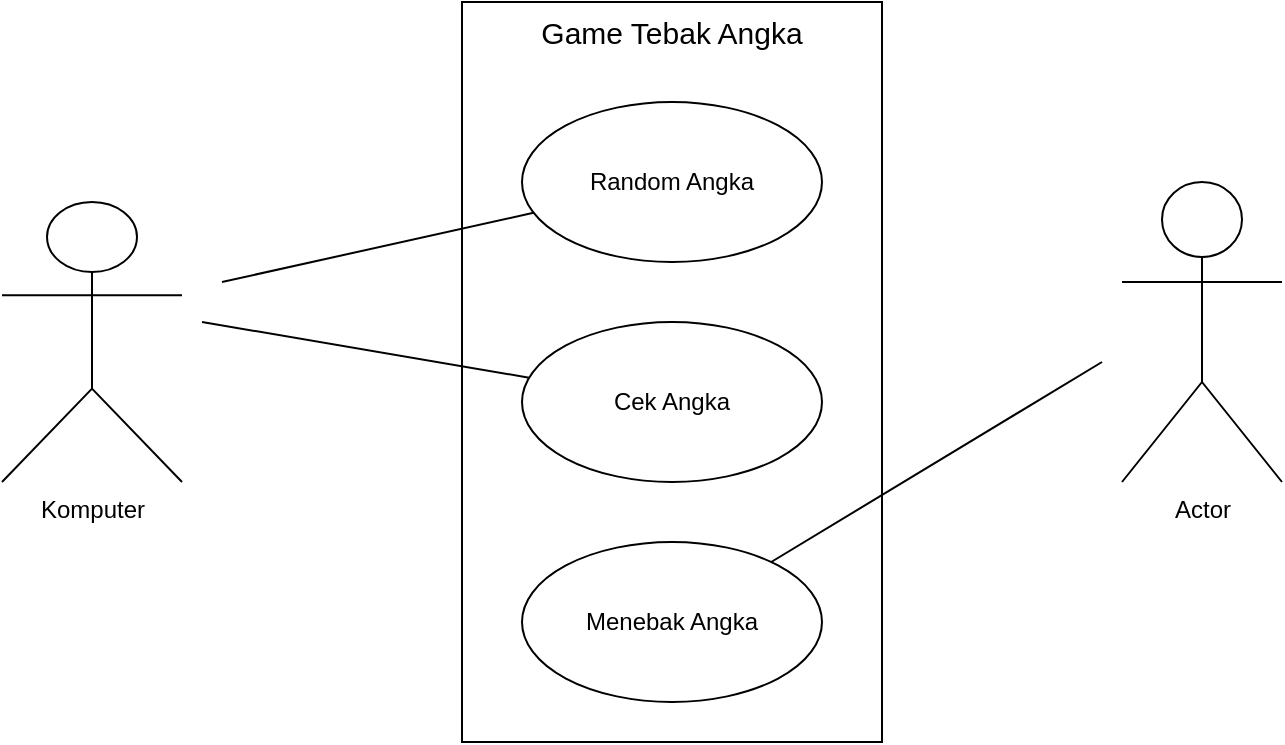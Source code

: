 <mxfile version="21.6.9" type="github">
  <diagram name="Page-1" id="cV0mXlM9j1voREs1f-9V">
    <mxGraphModel dx="954" dy="610" grid="1" gridSize="10" guides="1" tooltips="1" connect="1" arrows="1" fold="1" page="1" pageScale="1" pageWidth="850" pageHeight="1100" math="0" shadow="0">
      <root>
        <mxCell id="0" />
        <mxCell id="1" parent="0" />
        <mxCell id="OmxPkuFUuLX8sdg7IajG-1" value="Game Tebak Angka" style="rounded=0;whiteSpace=wrap;html=1;verticalAlign=top;fontSize=15;" vertex="1" parent="1">
          <mxGeometry x="350" y="310" width="210" height="370" as="geometry" />
        </mxCell>
        <mxCell id="OmxPkuFUuLX8sdg7IajG-4" value="Random Angka" style="ellipse;whiteSpace=wrap;html=1;" vertex="1" parent="1">
          <mxGeometry x="380" y="360" width="150" height="80" as="geometry" />
        </mxCell>
        <mxCell id="OmxPkuFUuLX8sdg7IajG-5" value="Menebak Angka" style="ellipse;whiteSpace=wrap;html=1;" vertex="1" parent="1">
          <mxGeometry x="380" y="580" width="150" height="80" as="geometry" />
        </mxCell>
        <mxCell id="OmxPkuFUuLX8sdg7IajG-6" value="Cek Angka" style="ellipse;whiteSpace=wrap;html=1;" vertex="1" parent="1">
          <mxGeometry x="380" y="470" width="150" height="80" as="geometry" />
        </mxCell>
        <mxCell id="OmxPkuFUuLX8sdg7IajG-7" value="Komputer" style="shape=umlActor;verticalLabelPosition=bottom;verticalAlign=top;html=1;outlineConnect=0;" vertex="1" parent="1">
          <mxGeometry x="120" y="410" width="90" height="140" as="geometry" />
        </mxCell>
        <mxCell id="OmxPkuFUuLX8sdg7IajG-8" value="Actor" style="shape=umlActor;verticalLabelPosition=bottom;verticalAlign=top;html=1;outlineConnect=0;" vertex="1" parent="1">
          <mxGeometry x="680" y="400" width="80" height="150" as="geometry" />
        </mxCell>
        <mxCell id="OmxPkuFUuLX8sdg7IajG-13" value="" style="endArrow=none;html=1;rounded=0;" edge="1" parent="1" target="OmxPkuFUuLX8sdg7IajG-4">
          <mxGeometry width="50" height="50" relative="1" as="geometry">
            <mxPoint x="230" y="450" as="sourcePoint" />
            <mxPoint x="450" y="480" as="targetPoint" />
          </mxGeometry>
        </mxCell>
        <mxCell id="OmxPkuFUuLX8sdg7IajG-14" value="" style="endArrow=none;html=1;rounded=0;" edge="1" parent="1" target="OmxPkuFUuLX8sdg7IajG-6">
          <mxGeometry width="50" height="50" relative="1" as="geometry">
            <mxPoint x="220" y="470" as="sourcePoint" />
            <mxPoint x="450" y="480" as="targetPoint" />
          </mxGeometry>
        </mxCell>
        <mxCell id="OmxPkuFUuLX8sdg7IajG-15" value="" style="endArrow=none;html=1;rounded=0;" edge="1" parent="1" target="OmxPkuFUuLX8sdg7IajG-5">
          <mxGeometry width="50" height="50" relative="1" as="geometry">
            <mxPoint x="670" y="490" as="sourcePoint" />
            <mxPoint x="450" y="480" as="targetPoint" />
          </mxGeometry>
        </mxCell>
      </root>
    </mxGraphModel>
  </diagram>
</mxfile>
